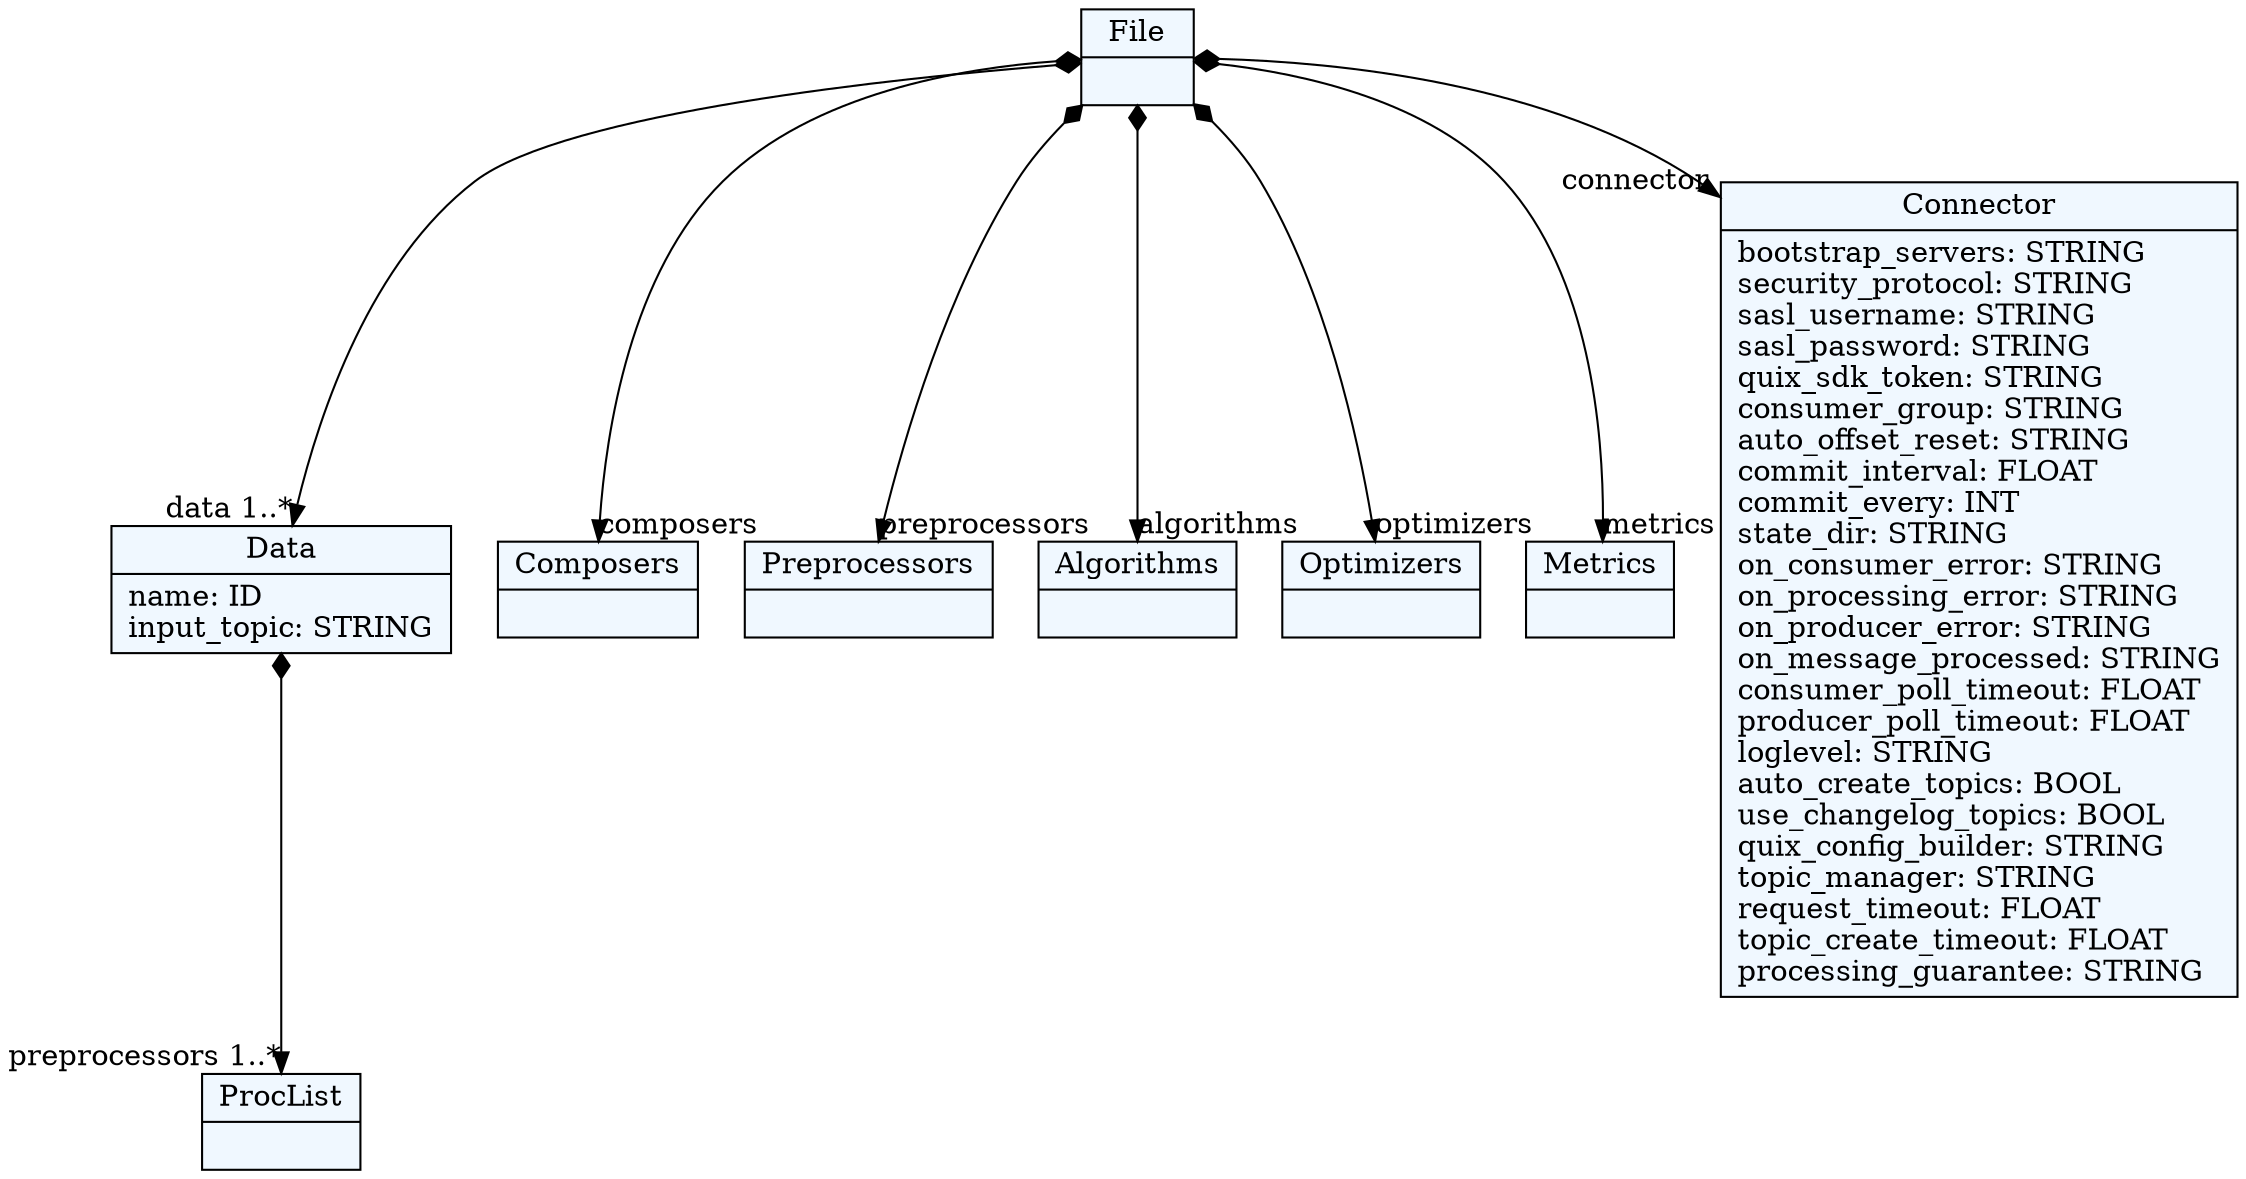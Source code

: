 
    digraph textX {
    fontname = "Bitstream Vera Sans"
    fontsize = 8
    node[
        shape=record,
        style=filled,
        fillcolor=aliceblue
    ]
    nodesep = 0.3
    edge[dir=black,arrowtail=empty]


129545807112832[ label="{File|}"]

129545806485920[ label="{Data|name: ID\linput_topic: STRING\l}"]

129545806482560[ label="{ProcList|}"]

129545806483280[ label="{Composers|}"]

129545806483328[ label="{Preprocessors|}"]

129545806483472[ label="{Algorithms|}"]

129545806482224[ label="{Optimizers|}"]

129545806482752[ label="{Metrics|}"]

129545806482944[ label="{Connector|bootstrap_servers: STRING\lsecurity_protocol: STRING\lsasl_username: STRING\lsasl_password: STRING\lquix_sdk_token: STRING\lconsumer_group: STRING\lauto_offset_reset: STRING\lcommit_interval: FLOAT\lcommit_every: INT\lstate_dir: STRING\lon_consumer_error: STRING\lon_processing_error: STRING\lon_producer_error: STRING\lon_message_processed: STRING\lconsumer_poll_timeout: FLOAT\lproducer_poll_timeout: FLOAT\lloglevel: STRING\lauto_create_topics: BOOL\luse_changelog_topics: BOOL\lquix_config_builder: STRING\ltopic_manager: STRING\lrequest_timeout: FLOAT\ltopic_create_timeout: FLOAT\lprocessing_guarantee: STRING\l}"]



129545807112832 -> 129545806482944[arrowtail=diamond, dir=both, headlabel="connector "]
129545807112832 -> 129545806483280[arrowtail=diamond, dir=both, headlabel="composers "]
129545807112832 -> 129545806483328[arrowtail=diamond, dir=both, headlabel="preprocessors "]
129545807112832 -> 129545806482224[arrowtail=diamond, dir=both, headlabel="optimizers "]
129545807112832 -> 129545806483472[arrowtail=diamond, dir=both, headlabel="algorithms "]
129545807112832 -> 129545806482752[arrowtail=diamond, dir=both, headlabel="metrics "]
129545807112832 -> 129545806485920[arrowtail=diamond, dir=both, headlabel="data 1..*"]
129545806485920 -> 129545806482560[arrowtail=diamond, dir=both, headlabel="preprocessors 1..*"]

}
